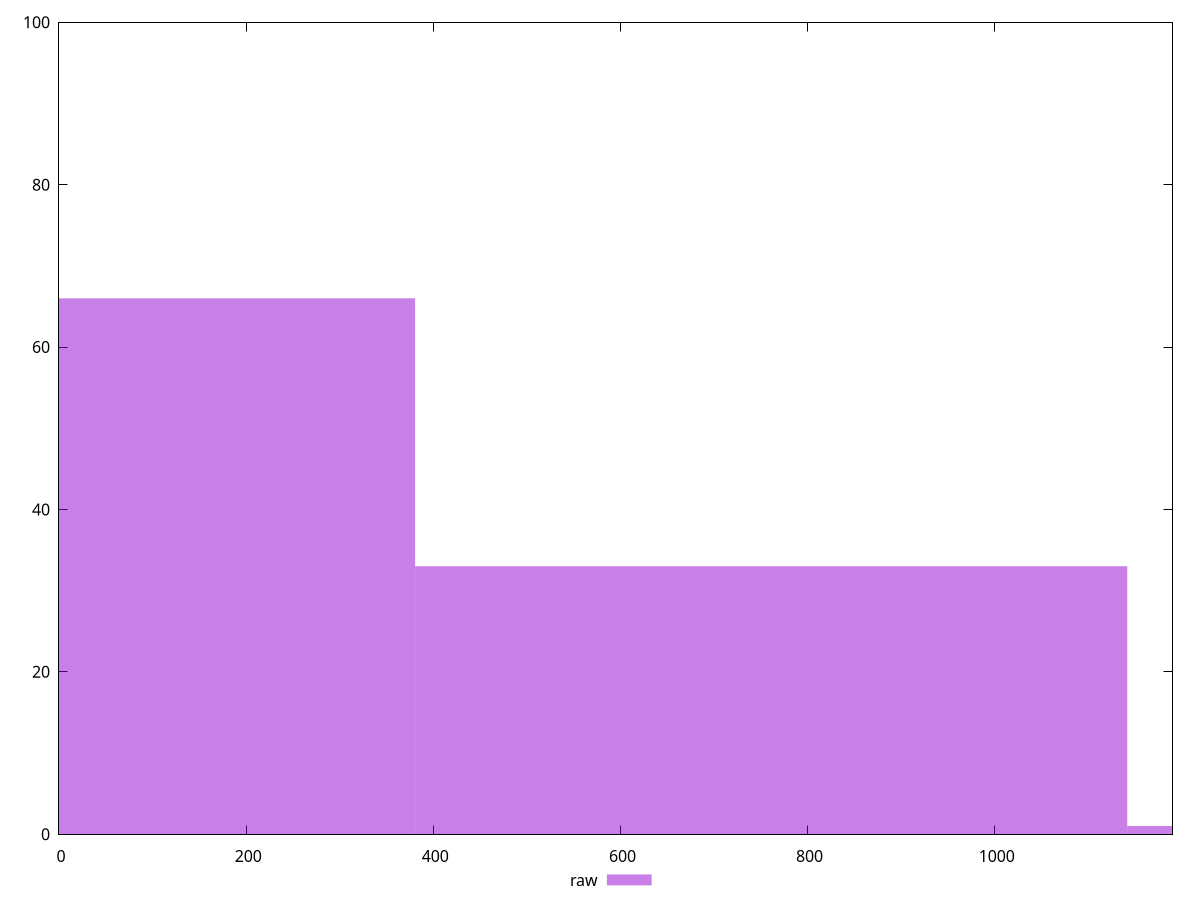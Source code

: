 reset

$raw <<EOF
0 66
761.1079610159517 33
1522.2159220319033 1
EOF

set key outside below
set boxwidth 761.1079610159517
set xrange [0:1190]
set yrange [0:100]
set trange [0:100]
set style fill transparent solid 0.5 noborder
set terminal svg size 640, 490 enhanced background rgb 'white'
set output "reports/report_00027_2021-02-24T12-40-31.850Z/uses-http2/samples/astro/raw/histogram.svg"

plot $raw title "raw" with boxes

reset
